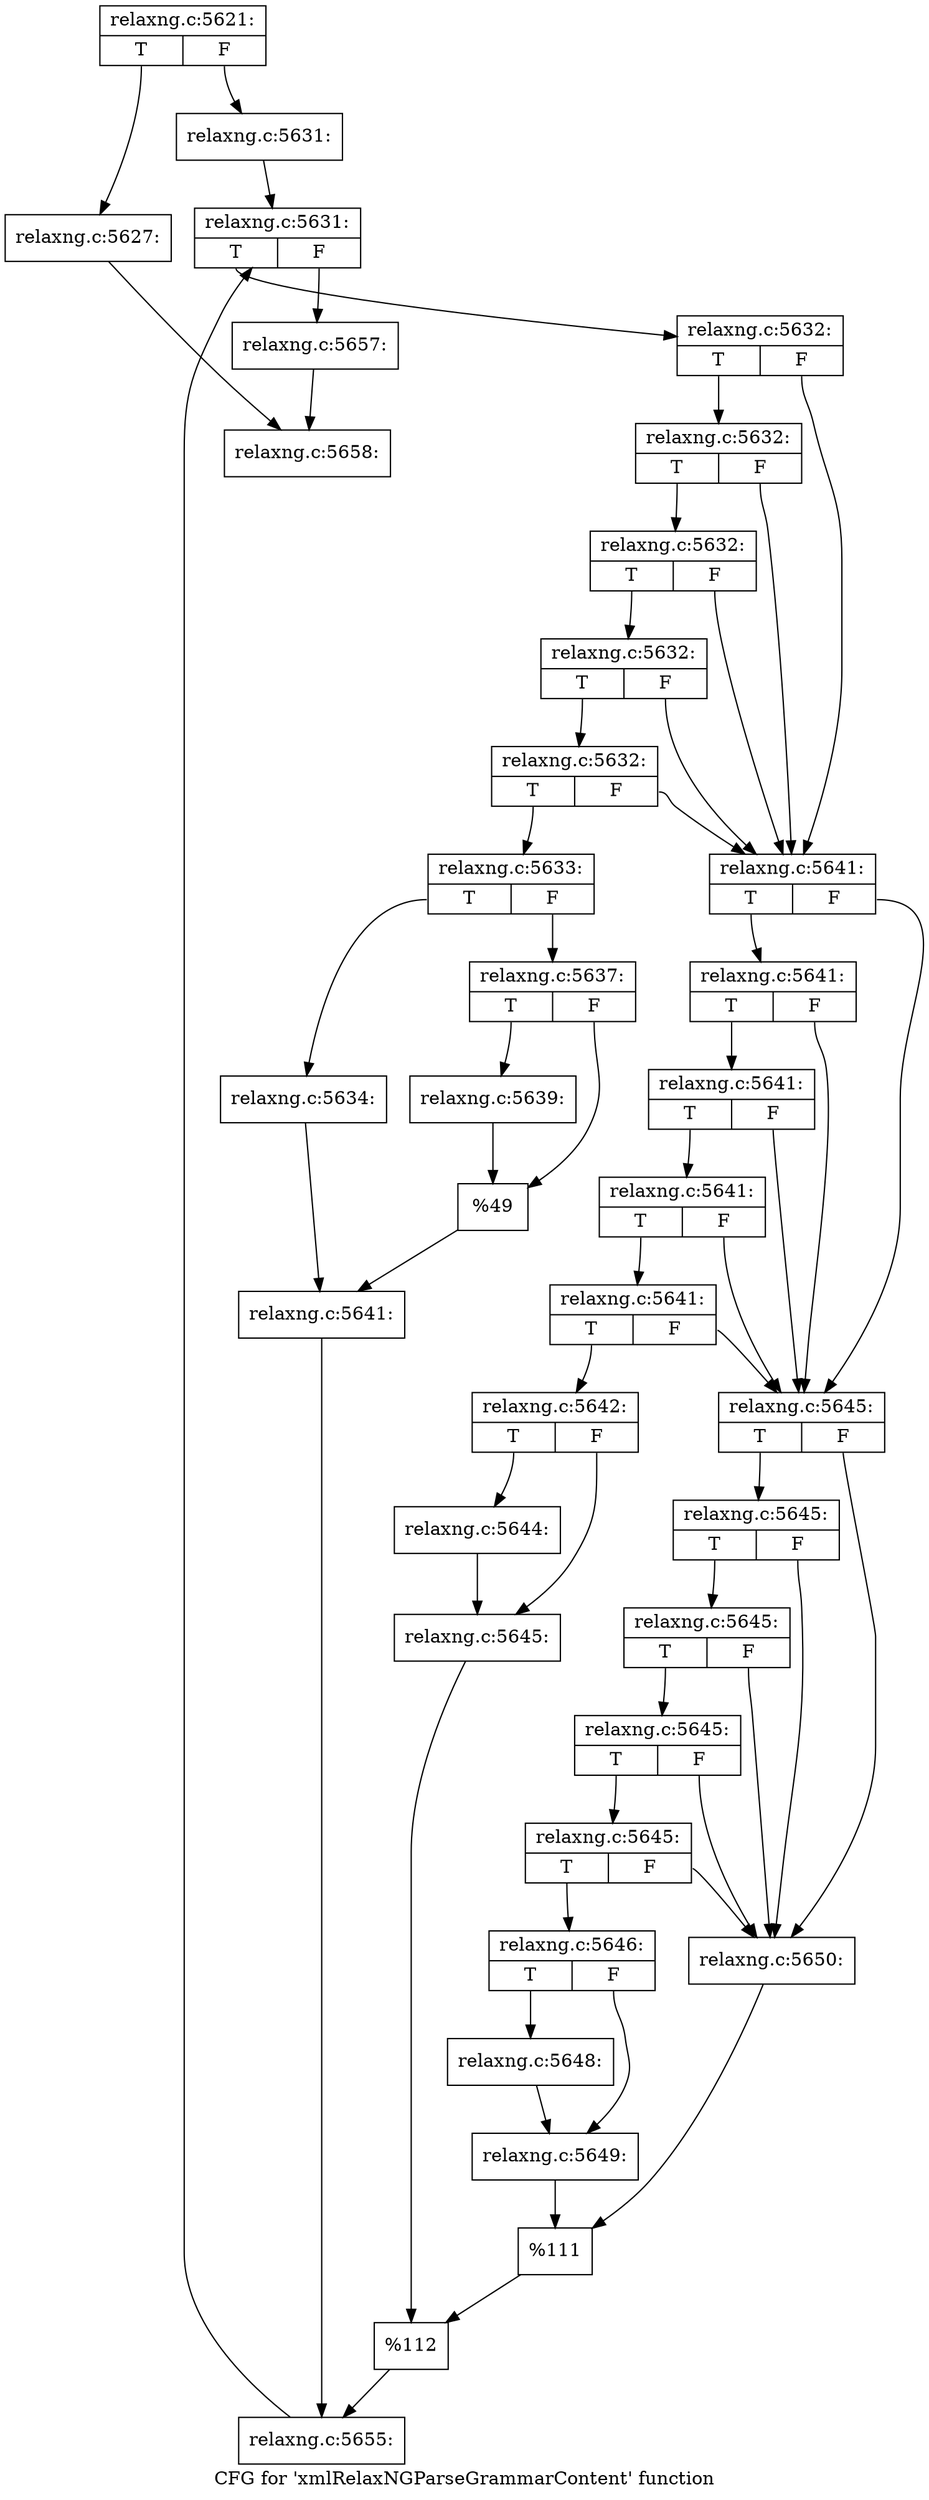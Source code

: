 digraph "CFG for 'xmlRelaxNGParseGrammarContent' function" {
	label="CFG for 'xmlRelaxNGParseGrammarContent' function";

	Node0x3c35fa0 [shape=record,label="{relaxng.c:5621:|{<s0>T|<s1>F}}"];
	Node0x3c35fa0:s0 -> Node0x3c370a0;
	Node0x3c35fa0:s1 -> Node0x3c370f0;
	Node0x3c370a0 [shape=record,label="{relaxng.c:5627:}"];
	Node0x3c370a0 -> Node0x3c2ea20;
	Node0x3c370f0 [shape=record,label="{relaxng.c:5631:}"];
	Node0x3c370f0 -> Node0x3b7f6f0;
	Node0x3b7f6f0 [shape=record,label="{relaxng.c:5631:|{<s0>T|<s1>F}}"];
	Node0x3b7f6f0:s0 -> Node0x3c386f0;
	Node0x3b7f6f0:s1 -> Node0x3b7f910;
	Node0x3c386f0 [shape=record,label="{relaxng.c:5632:|{<s0>T|<s1>F}}"];
	Node0x3c386f0:s0 -> Node0x3c38ac0;
	Node0x3c386f0:s1 -> Node0x3c38950;
	Node0x3c38ac0 [shape=record,label="{relaxng.c:5632:|{<s0>T|<s1>F}}"];
	Node0x3c38ac0:s0 -> Node0x3c38a70;
	Node0x3c38ac0:s1 -> Node0x3c38950;
	Node0x3c38a70 [shape=record,label="{relaxng.c:5632:|{<s0>T|<s1>F}}"];
	Node0x3c38a70:s0 -> Node0x3c38a20;
	Node0x3c38a70:s1 -> Node0x3c38950;
	Node0x3c38a20 [shape=record,label="{relaxng.c:5632:|{<s0>T|<s1>F}}"];
	Node0x3c38a20:s0 -> Node0x3c389a0;
	Node0x3c38a20:s1 -> Node0x3c38950;
	Node0x3c389a0 [shape=record,label="{relaxng.c:5632:|{<s0>T|<s1>F}}"];
	Node0x3c389a0:s0 -> Node0x3c388b0;
	Node0x3c389a0:s1 -> Node0x3c38950;
	Node0x3c388b0 [shape=record,label="{relaxng.c:5633:|{<s0>T|<s1>F}}"];
	Node0x3c388b0:s0 -> Node0x3c39910;
	Node0x3c388b0:s1 -> Node0x3c399b0;
	Node0x3c39910 [shape=record,label="{relaxng.c:5634:}"];
	Node0x3c39910 -> Node0x3c39960;
	Node0x3c399b0 [shape=record,label="{relaxng.c:5637:|{<s0>T|<s1>F}}"];
	Node0x3c399b0:s0 -> Node0x3c3a830;
	Node0x3c399b0:s1 -> Node0x3c3a880;
	Node0x3c3a830 [shape=record,label="{relaxng.c:5639:}"];
	Node0x3c3a830 -> Node0x3c3a880;
	Node0x3c3a880 [shape=record,label="{%49}"];
	Node0x3c3a880 -> Node0x3c39960;
	Node0x3c39960 [shape=record,label="{relaxng.c:5641:}"];
	Node0x3c39960 -> Node0x3c38900;
	Node0x3c38950 [shape=record,label="{relaxng.c:5641:|{<s0>T|<s1>F}}"];
	Node0x3c38950:s0 -> Node0x3c3b100;
	Node0x3c38950:s1 -> Node0x3c3af90;
	Node0x3c3b100 [shape=record,label="{relaxng.c:5641:|{<s0>T|<s1>F}}"];
	Node0x3c3b100:s0 -> Node0x3c3b0b0;
	Node0x3c3b100:s1 -> Node0x3c3af90;
	Node0x3c3b0b0 [shape=record,label="{relaxng.c:5641:|{<s0>T|<s1>F}}"];
	Node0x3c3b0b0:s0 -> Node0x3c3b060;
	Node0x3c3b0b0:s1 -> Node0x3c3af90;
	Node0x3c3b060 [shape=record,label="{relaxng.c:5641:|{<s0>T|<s1>F}}"];
	Node0x3c3b060:s0 -> Node0x3c3afe0;
	Node0x3c3b060:s1 -> Node0x3c3af90;
	Node0x3c3afe0 [shape=record,label="{relaxng.c:5641:|{<s0>T|<s1>F}}"];
	Node0x3c3afe0:s0 -> Node0x3c3aef0;
	Node0x3c3afe0:s1 -> Node0x3c3af90;
	Node0x3c3aef0 [shape=record,label="{relaxng.c:5642:|{<s0>T|<s1>F}}"];
	Node0x3c3aef0:s0 -> Node0x3c3c830;
	Node0x3c3aef0:s1 -> Node0x3c3cc30;
	Node0x3c3c830 [shape=record,label="{relaxng.c:5644:}"];
	Node0x3c3c830 -> Node0x3c3cc30;
	Node0x3c3cc30 [shape=record,label="{relaxng.c:5645:}"];
	Node0x3c3cc30 -> Node0x3c3af40;
	Node0x3c3af90 [shape=record,label="{relaxng.c:5645:|{<s0>T|<s1>F}}"];
	Node0x3c3af90:s0 -> Node0x3c3d110;
	Node0x3c3af90:s1 -> Node0x3c3cfd0;
	Node0x3c3d110 [shape=record,label="{relaxng.c:5645:|{<s0>T|<s1>F}}"];
	Node0x3c3d110:s0 -> Node0x3c3d0c0;
	Node0x3c3d110:s1 -> Node0x3c3cfd0;
	Node0x3c3d0c0 [shape=record,label="{relaxng.c:5645:|{<s0>T|<s1>F}}"];
	Node0x3c3d0c0:s0 -> Node0x3c3d070;
	Node0x3c3d0c0:s1 -> Node0x3c3cfd0;
	Node0x3c3d070 [shape=record,label="{relaxng.c:5645:|{<s0>T|<s1>F}}"];
	Node0x3c3d070:s0 -> Node0x3c3d020;
	Node0x3c3d070:s1 -> Node0x3c3cfd0;
	Node0x3c3d020 [shape=record,label="{relaxng.c:5645:|{<s0>T|<s1>F}}"];
	Node0x3c3d020:s0 -> Node0x3c3cf30;
	Node0x3c3d020:s1 -> Node0x3c3cfd0;
	Node0x3c3cf30 [shape=record,label="{relaxng.c:5646:|{<s0>T|<s1>F}}"];
	Node0x3c3cf30:s0 -> Node0x3c3e6c0;
	Node0x3c3cf30:s1 -> Node0x3c3e710;
	Node0x3c3e6c0 [shape=record,label="{relaxng.c:5648:}"];
	Node0x3c3e6c0 -> Node0x3c3e710;
	Node0x3c3e710 [shape=record,label="{relaxng.c:5649:}"];
	Node0x3c3e710 -> Node0x3c3cf80;
	Node0x3c3cfd0 [shape=record,label="{relaxng.c:5650:}"];
	Node0x3c3cfd0 -> Node0x3c3cf80;
	Node0x3c3cf80 [shape=record,label="{%111}"];
	Node0x3c3cf80 -> Node0x3c3af40;
	Node0x3c3af40 [shape=record,label="{%112}"];
	Node0x3c3af40 -> Node0x3c38900;
	Node0x3c38900 [shape=record,label="{relaxng.c:5655:}"];
	Node0x3c38900 -> Node0x3b7f6f0;
	Node0x3b7f910 [shape=record,label="{relaxng.c:5657:}"];
	Node0x3b7f910 -> Node0x3c2ea20;
	Node0x3c2ea20 [shape=record,label="{relaxng.c:5658:}"];
}
